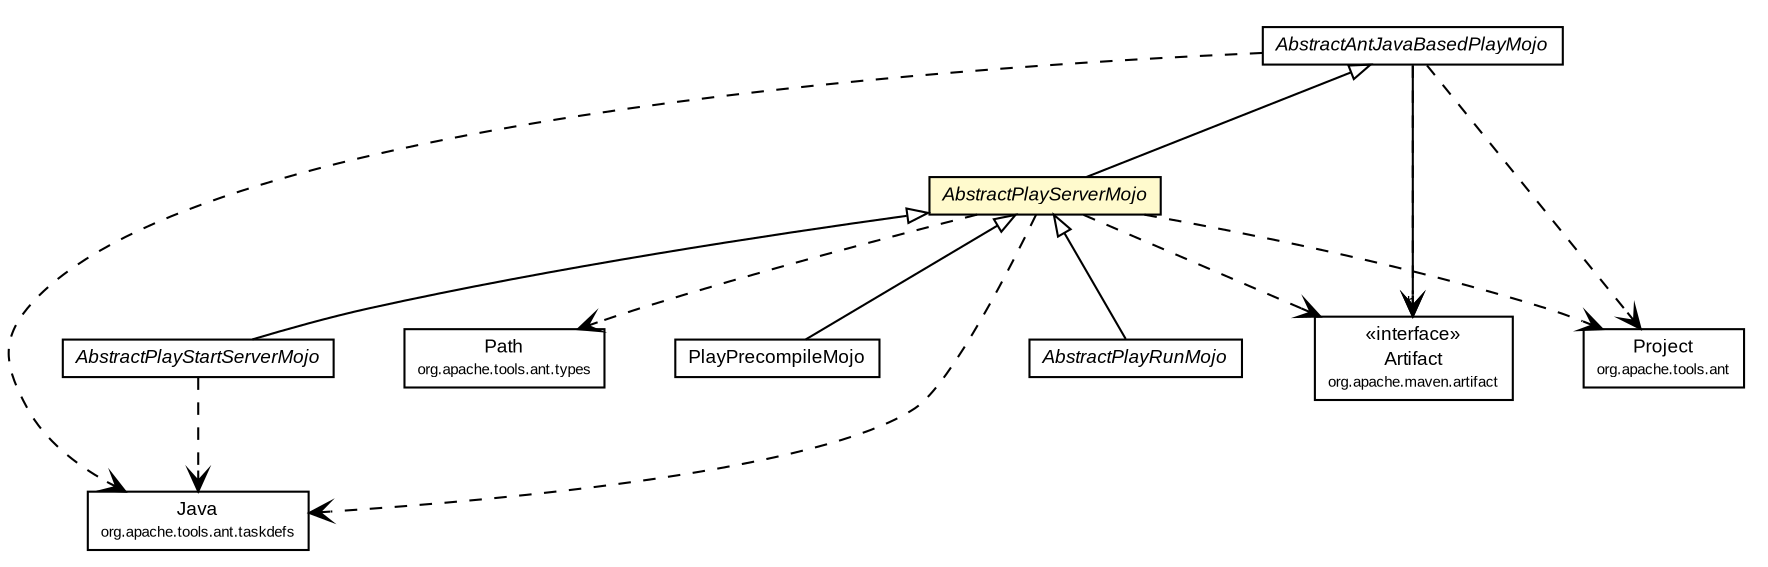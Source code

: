 #!/usr/local/bin/dot
#
# Class diagram 
# Generated by UMLGraph version R5_6-24-gf6e263 (http://www.umlgraph.org/)
#

digraph G {
	edge [fontname="arial",fontsize=10,labelfontname="arial",labelfontsize=10];
	node [fontname="arial",fontsize=10,shape=plaintext];
	nodesep=0.25;
	ranksep=0.5;
	// com.google.code.play.PlayPrecompileMojo
	c451 [label=<<table title="com.google.code.play.PlayPrecompileMojo" border="0" cellborder="1" cellspacing="0" cellpadding="2" port="p" href="./PlayPrecompileMojo.html">
		<tr><td><table border="0" cellspacing="0" cellpadding="1">
<tr><td align="center" balign="center"> PlayPrecompileMojo </td></tr>
		</table></td></tr>
		</table>>, URL="./PlayPrecompileMojo.html", fontname="arial", fontcolor="black", fontsize=9.0];
	// com.google.code.play.AbstractPlayStartServerMojo
	c463 [label=<<table title="com.google.code.play.AbstractPlayStartServerMojo" border="0" cellborder="1" cellspacing="0" cellpadding="2" port="p" href="./AbstractPlayStartServerMojo.html">
		<tr><td><table border="0" cellspacing="0" cellpadding="1">
<tr><td align="center" balign="center"><font face="arial italic"> AbstractPlayStartServerMojo </font></td></tr>
		</table></td></tr>
		</table>>, URL="./AbstractPlayStartServerMojo.html", fontname="arial", fontcolor="black", fontsize=9.0];
	// com.google.code.play.AbstractPlayServerMojo
	c464 [label=<<table title="com.google.code.play.AbstractPlayServerMojo" border="0" cellborder="1" cellspacing="0" cellpadding="2" port="p" bgcolor="lemonChiffon" href="./AbstractPlayServerMojo.html">
		<tr><td><table border="0" cellspacing="0" cellpadding="1">
<tr><td align="center" balign="center"><font face="arial italic"> AbstractPlayServerMojo </font></td></tr>
		</table></td></tr>
		</table>>, URL="./AbstractPlayServerMojo.html", fontname="arial", fontcolor="black", fontsize=9.0];
	// com.google.code.play.AbstractPlayRunMojo
	c465 [label=<<table title="com.google.code.play.AbstractPlayRunMojo" border="0" cellborder="1" cellspacing="0" cellpadding="2" port="p" href="./AbstractPlayRunMojo.html">
		<tr><td><table border="0" cellspacing="0" cellpadding="1">
<tr><td align="center" balign="center"><font face="arial italic"> AbstractPlayRunMojo </font></td></tr>
		</table></td></tr>
		</table>>, URL="./AbstractPlayRunMojo.html", fontname="arial", fontcolor="black", fontsize=9.0];
	// com.google.code.play.AbstractAntJavaBasedPlayMojo
	c470 [label=<<table title="com.google.code.play.AbstractAntJavaBasedPlayMojo" border="0" cellborder="1" cellspacing="0" cellpadding="2" port="p" href="./AbstractAntJavaBasedPlayMojo.html">
		<tr><td><table border="0" cellspacing="0" cellpadding="1">
<tr><td align="center" balign="center"><font face="arial italic"> AbstractAntJavaBasedPlayMojo </font></td></tr>
		</table></td></tr>
		</table>>, URL="./AbstractAntJavaBasedPlayMojo.html", fontname="arial", fontcolor="black", fontsize=9.0];
	//com.google.code.play.PlayPrecompileMojo extends com.google.code.play.AbstractPlayServerMojo
	c464:p -> c451:p [dir=back,arrowtail=empty];
	//com.google.code.play.AbstractPlayStartServerMojo extends com.google.code.play.AbstractPlayServerMojo
	c464:p -> c463:p [dir=back,arrowtail=empty];
	//com.google.code.play.AbstractPlayServerMojo extends com.google.code.play.AbstractAntJavaBasedPlayMojo
	c470:p -> c464:p [dir=back,arrowtail=empty];
	//com.google.code.play.AbstractPlayRunMojo extends com.google.code.play.AbstractPlayServerMojo
	c464:p -> c465:p [dir=back,arrowtail=empty];
	// com.google.code.play.AbstractAntJavaBasedPlayMojo NAVASSOC org.apache.maven.artifact.Artifact
	c470:p -> c472:p [taillabel="", label="", headlabel="*", fontname="arial", fontcolor="black", fontsize=10.0, color="black", arrowhead=open];
	// com.google.code.play.AbstractPlayStartServerMojo DEPEND org.apache.tools.ant.taskdefs.Java
	c463:p -> c473:p [taillabel="", label="", headlabel="", fontname="arial", fontcolor="black", fontsize=10.0, color="black", arrowhead=open, style=dashed];
	// com.google.code.play.AbstractPlayServerMojo DEPEND org.apache.maven.artifact.Artifact
	c464:p -> c472:p [taillabel="", label="", headlabel="", fontname="arial", fontcolor="black", fontsize=10.0, color="black", arrowhead=open, style=dashed];
	// com.google.code.play.AbstractPlayServerMojo DEPEND org.apache.tools.ant.Project
	c464:p -> c474:p [taillabel="", label="", headlabel="", fontname="arial", fontcolor="black", fontsize=10.0, color="black", arrowhead=open, style=dashed];
	// com.google.code.play.AbstractPlayServerMojo DEPEND org.apache.tools.ant.taskdefs.Java
	c464:p -> c473:p [taillabel="", label="", headlabel="", fontname="arial", fontcolor="black", fontsize=10.0, color="black", arrowhead=open, style=dashed];
	// com.google.code.play.AbstractPlayServerMojo DEPEND org.apache.tools.ant.types.Path
	c464:p -> c475:p [taillabel="", label="", headlabel="", fontname="arial", fontcolor="black", fontsize=10.0, color="black", arrowhead=open, style=dashed];
	// com.google.code.play.AbstractAntJavaBasedPlayMojo DEPEND org.apache.maven.artifact.Artifact
	c470:p -> c472:p [taillabel="", label="", headlabel="", fontname="arial", fontcolor="black", fontsize=10.0, color="black", arrowhead=open, style=dashed];
	// com.google.code.play.AbstractAntJavaBasedPlayMojo DEPEND org.apache.tools.ant.Project
	c470:p -> c474:p [taillabel="", label="", headlabel="", fontname="arial", fontcolor="black", fontsize=10.0, color="black", arrowhead=open, style=dashed];
	// com.google.code.play.AbstractAntJavaBasedPlayMojo DEPEND org.apache.tools.ant.taskdefs.Java
	c470:p -> c473:p [taillabel="", label="", headlabel="", fontname="arial", fontcolor="black", fontsize=10.0, color="black", arrowhead=open, style=dashed];
	// org.apache.tools.ant.types.Path
	c475 [label=<<table title="org.apache.tools.ant.types.Path" border="0" cellborder="1" cellspacing="0" cellpadding="2" port="p" href="http://play1-maven-plugin.github.io/external-apidocs/org/apache/ant/ant/1.9.4/org/apache/tools/ant/types/Path.html">
		<tr><td><table border="0" cellspacing="0" cellpadding="1">
<tr><td align="center" balign="center"> Path </td></tr>
<tr><td align="center" balign="center"><font point-size="7.0"> org.apache.tools.ant.types </font></td></tr>
		</table></td></tr>
		</table>>, URL="http://play1-maven-plugin.github.io/external-apidocs/org/apache/ant/ant/1.9.4/org/apache/tools/ant/types/Path.html", fontname="arial", fontcolor="black", fontsize=9.0];
	// org.apache.tools.ant.Project
	c474 [label=<<table title="org.apache.tools.ant.Project" border="0" cellborder="1" cellspacing="0" cellpadding="2" port="p" href="http://play1-maven-plugin.github.io/external-apidocs/org/apache/ant/ant/1.9.4/org/apache/tools/ant/Project.html">
		<tr><td><table border="0" cellspacing="0" cellpadding="1">
<tr><td align="center" balign="center"> Project </td></tr>
<tr><td align="center" balign="center"><font point-size="7.0"> org.apache.tools.ant </font></td></tr>
		</table></td></tr>
		</table>>, URL="http://play1-maven-plugin.github.io/external-apidocs/org/apache/ant/ant/1.9.4/org/apache/tools/ant/Project.html", fontname="arial", fontcolor="black", fontsize=9.0];
	// org.apache.maven.artifact.Artifact
	c472 [label=<<table title="org.apache.maven.artifact.Artifact" border="0" cellborder="1" cellspacing="0" cellpadding="2" port="p" href="http://maven.apache.org/ref/2.2.1/maven-artifact/apidocs/org/apache/maven/artifact/Artifact.html">
		<tr><td><table border="0" cellspacing="0" cellpadding="1">
<tr><td align="center" balign="center"> &#171;interface&#187; </td></tr>
<tr><td align="center" balign="center"> Artifact </td></tr>
<tr><td align="center" balign="center"><font point-size="7.0"> org.apache.maven.artifact </font></td></tr>
		</table></td></tr>
		</table>>, URL="http://maven.apache.org/ref/2.2.1/maven-artifact/apidocs/org/apache/maven/artifact/Artifact.html", fontname="arial", fontcolor="black", fontsize=9.0];
	// org.apache.tools.ant.taskdefs.Java
	c473 [label=<<table title="org.apache.tools.ant.taskdefs.Java" border="0" cellborder="1" cellspacing="0" cellpadding="2" port="p" href="http://play1-maven-plugin.github.io/external-apidocs/org/apache/ant/ant/1.9.4/org/apache/tools/ant/taskdefs/Java.html">
		<tr><td><table border="0" cellspacing="0" cellpadding="1">
<tr><td align="center" balign="center"> Java </td></tr>
<tr><td align="center" balign="center"><font point-size="7.0"> org.apache.tools.ant.taskdefs </font></td></tr>
		</table></td></tr>
		</table>>, URL="http://play1-maven-plugin.github.io/external-apidocs/org/apache/ant/ant/1.9.4/org/apache/tools/ant/taskdefs/Java.html", fontname="arial", fontcolor="black", fontsize=9.0];
}

